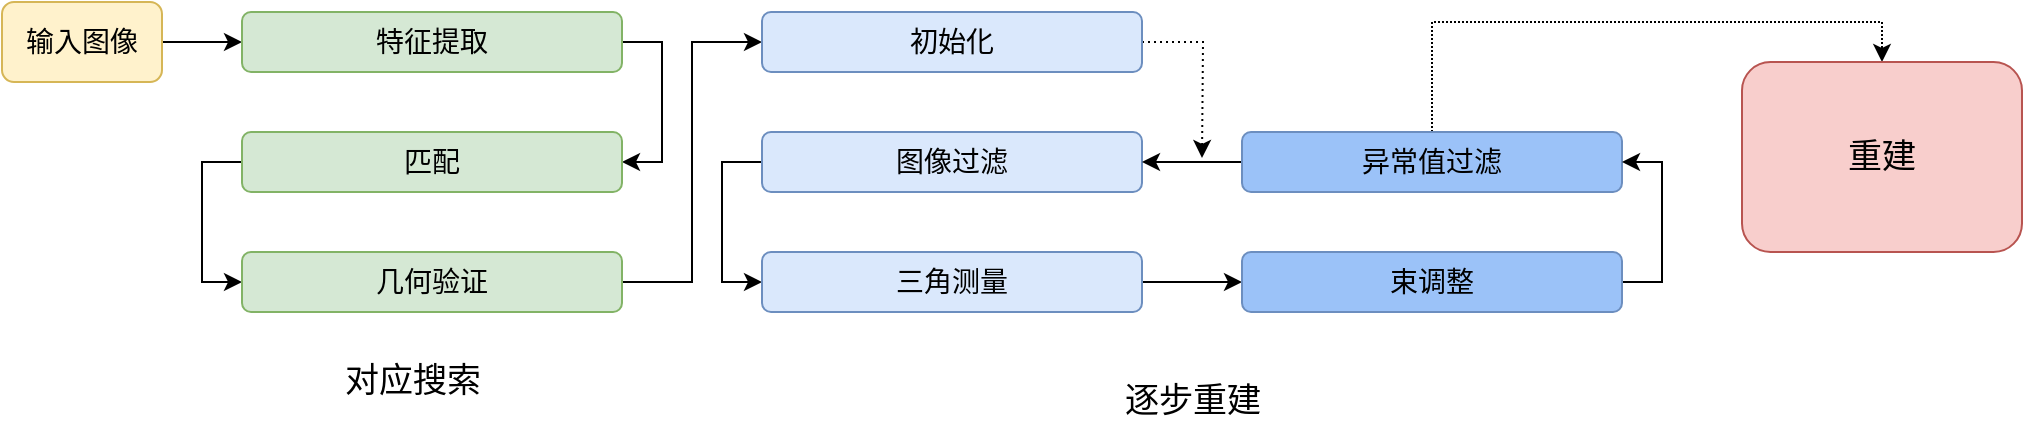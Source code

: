 <mxfile version="24.0.7" type="github">
  <diagram name="第 1 页" id="1K9Wr5PapQiu9WoFy6UW">
    <mxGraphModel dx="1195" dy="615" grid="1" gridSize="10" guides="1" tooltips="1" connect="1" arrows="1" fold="1" page="1" pageScale="1" pageWidth="827" pageHeight="1169" math="0" shadow="0">
      <root>
        <mxCell id="0" />
        <mxCell id="1" parent="0" />
        <mxCell id="mvngjl2Wi5XTwGVjHKzV-18" style="edgeStyle=orthogonalEdgeStyle;rounded=0;orthogonalLoop=1;jettySize=auto;html=1;entryX=0;entryY=0.5;entryDx=0;entryDy=0;" edge="1" parent="1" source="mvngjl2Wi5XTwGVjHKzV-1" target="mvngjl2Wi5XTwGVjHKzV-4">
          <mxGeometry relative="1" as="geometry" />
        </mxCell>
        <mxCell id="mvngjl2Wi5XTwGVjHKzV-1" value="&lt;font style=&quot;font-size: 14px;&quot;&gt;输入图像&lt;/font&gt;" style="rounded=1;whiteSpace=wrap;html=1;fillColor=#fff2cc;strokeColor=#d6b656;" vertex="1" parent="1">
          <mxGeometry x="50" y="185" width="80" height="40" as="geometry" />
        </mxCell>
        <mxCell id="mvngjl2Wi5XTwGVjHKzV-15" style="edgeStyle=orthogonalEdgeStyle;rounded=0;orthogonalLoop=1;jettySize=auto;html=1;exitX=1;exitY=0.5;exitDx=0;exitDy=0;entryX=1;entryY=0.5;entryDx=0;entryDy=0;" edge="1" parent="1" source="mvngjl2Wi5XTwGVjHKzV-4" target="mvngjl2Wi5XTwGVjHKzV-11">
          <mxGeometry relative="1" as="geometry" />
        </mxCell>
        <mxCell id="mvngjl2Wi5XTwGVjHKzV-4" value="&lt;font style=&quot;font-size: 14px;&quot;&gt;特征提取&lt;/font&gt;" style="rounded=1;whiteSpace=wrap;html=1;fillColor=#d5e8d4;strokeColor=#82b366;" vertex="1" parent="1">
          <mxGeometry x="170" y="190" width="190" height="30" as="geometry" />
        </mxCell>
        <mxCell id="mvngjl2Wi5XTwGVjHKzV-16" style="edgeStyle=orthogonalEdgeStyle;rounded=0;orthogonalLoop=1;jettySize=auto;html=1;exitX=0;exitY=0.5;exitDx=0;exitDy=0;entryX=0;entryY=0.5;entryDx=0;entryDy=0;" edge="1" parent="1" source="mvngjl2Wi5XTwGVjHKzV-11" target="mvngjl2Wi5XTwGVjHKzV-12">
          <mxGeometry relative="1" as="geometry" />
        </mxCell>
        <mxCell id="mvngjl2Wi5XTwGVjHKzV-11" value="&lt;font style=&quot;font-size: 14px;&quot;&gt;匹配&lt;/font&gt;" style="rounded=1;whiteSpace=wrap;html=1;fillColor=#d5e8d4;strokeColor=#82b366;" vertex="1" parent="1">
          <mxGeometry x="170" y="250" width="190" height="30" as="geometry" />
        </mxCell>
        <mxCell id="mvngjl2Wi5XTwGVjHKzV-20" style="edgeStyle=orthogonalEdgeStyle;rounded=0;orthogonalLoop=1;jettySize=auto;html=1;exitX=1;exitY=0.5;exitDx=0;exitDy=0;entryX=0;entryY=0.5;entryDx=0;entryDy=0;" edge="1" parent="1" source="mvngjl2Wi5XTwGVjHKzV-12" target="mvngjl2Wi5XTwGVjHKzV-19">
          <mxGeometry relative="1" as="geometry" />
        </mxCell>
        <mxCell id="mvngjl2Wi5XTwGVjHKzV-12" value="&lt;span style=&quot;font-size: 14px;&quot;&gt;几何验证&lt;/span&gt;" style="rounded=1;whiteSpace=wrap;html=1;fillColor=#d5e8d4;strokeColor=#82b366;" vertex="1" parent="1">
          <mxGeometry x="170" y="310" width="190" height="30" as="geometry" />
        </mxCell>
        <mxCell id="mvngjl2Wi5XTwGVjHKzV-23" style="edgeStyle=orthogonalEdgeStyle;rounded=0;orthogonalLoop=1;jettySize=auto;html=1;exitX=1;exitY=0.5;exitDx=0;exitDy=0;dashed=1;dashPattern=1 2;" edge="1" parent="1" source="mvngjl2Wi5XTwGVjHKzV-19">
          <mxGeometry relative="1" as="geometry">
            <mxPoint x="650" y="263" as="targetPoint" />
          </mxGeometry>
        </mxCell>
        <mxCell id="mvngjl2Wi5XTwGVjHKzV-19" value="&lt;font style=&quot;font-size: 14px;&quot;&gt;初始化&lt;/font&gt;" style="rounded=1;whiteSpace=wrap;html=1;fillColor=#dae8fc;strokeColor=#6c8ebf;" vertex="1" parent="1">
          <mxGeometry x="430" y="190" width="190" height="30" as="geometry" />
        </mxCell>
        <mxCell id="mvngjl2Wi5XTwGVjHKzV-28" style="edgeStyle=orthogonalEdgeStyle;rounded=0;orthogonalLoop=1;jettySize=auto;html=1;exitX=0;exitY=0.5;exitDx=0;exitDy=0;entryX=0;entryY=0.5;entryDx=0;entryDy=0;" edge="1" parent="1" source="mvngjl2Wi5XTwGVjHKzV-21" target="mvngjl2Wi5XTwGVjHKzV-22">
          <mxGeometry relative="1" as="geometry" />
        </mxCell>
        <mxCell id="mvngjl2Wi5XTwGVjHKzV-21" value="&lt;span style=&quot;font-size: 14px;&quot;&gt;图像过滤&lt;/span&gt;" style="rounded=1;whiteSpace=wrap;html=1;fillColor=#dae8fc;strokeColor=#6c8ebf;" vertex="1" parent="1">
          <mxGeometry x="430" y="250" width="190" height="30" as="geometry" />
        </mxCell>
        <mxCell id="mvngjl2Wi5XTwGVjHKzV-29" style="edgeStyle=orthogonalEdgeStyle;rounded=0;orthogonalLoop=1;jettySize=auto;html=1;exitX=1;exitY=0.5;exitDx=0;exitDy=0;entryX=0;entryY=0.5;entryDx=0;entryDy=0;" edge="1" parent="1" source="mvngjl2Wi5XTwGVjHKzV-22" target="mvngjl2Wi5XTwGVjHKzV-25">
          <mxGeometry relative="1" as="geometry" />
        </mxCell>
        <mxCell id="mvngjl2Wi5XTwGVjHKzV-22" value="&lt;span style=&quot;font-size: 14px;&quot;&gt;三角测量&lt;/span&gt;" style="rounded=1;whiteSpace=wrap;html=1;fillColor=#dae8fc;strokeColor=#6c8ebf;" vertex="1" parent="1">
          <mxGeometry x="430" y="310" width="190" height="30" as="geometry" />
        </mxCell>
        <mxCell id="mvngjl2Wi5XTwGVjHKzV-26" style="edgeStyle=orthogonalEdgeStyle;rounded=0;orthogonalLoop=1;jettySize=auto;html=1;exitX=0;exitY=0.5;exitDx=0;exitDy=0;entryX=1;entryY=0.5;entryDx=0;entryDy=0;" edge="1" parent="1" source="mvngjl2Wi5XTwGVjHKzV-24" target="mvngjl2Wi5XTwGVjHKzV-21">
          <mxGeometry relative="1" as="geometry" />
        </mxCell>
        <mxCell id="mvngjl2Wi5XTwGVjHKzV-31" style="edgeStyle=orthogonalEdgeStyle;rounded=0;orthogonalLoop=1;jettySize=auto;html=1;exitX=0.5;exitY=0;exitDx=0;exitDy=0;entryX=0.5;entryY=0;entryDx=0;entryDy=0;dashed=1;dashPattern=1 1;" edge="1" parent="1" source="mvngjl2Wi5XTwGVjHKzV-24" target="mvngjl2Wi5XTwGVjHKzV-32">
          <mxGeometry relative="1" as="geometry">
            <mxPoint x="765" y="200" as="targetPoint" />
          </mxGeometry>
        </mxCell>
        <mxCell id="mvngjl2Wi5XTwGVjHKzV-24" value="&lt;span style=&quot;font-size: 14px;&quot;&gt;异常值过滤&lt;/span&gt;" style="rounded=1;whiteSpace=wrap;html=1;fillColor=#9bc2f8;strokeColor=#6c8ebf;" vertex="1" parent="1">
          <mxGeometry x="670" y="250" width="190" height="30" as="geometry" />
        </mxCell>
        <mxCell id="mvngjl2Wi5XTwGVjHKzV-30" style="edgeStyle=orthogonalEdgeStyle;rounded=0;orthogonalLoop=1;jettySize=auto;html=1;exitX=1;exitY=0.5;exitDx=0;exitDy=0;entryX=1;entryY=0.5;entryDx=0;entryDy=0;" edge="1" parent="1" source="mvngjl2Wi5XTwGVjHKzV-25" target="mvngjl2Wi5XTwGVjHKzV-24">
          <mxGeometry relative="1" as="geometry" />
        </mxCell>
        <mxCell id="mvngjl2Wi5XTwGVjHKzV-25" value="&lt;span style=&quot;font-size: 14px;&quot;&gt;束调整&lt;/span&gt;" style="rounded=1;whiteSpace=wrap;html=1;fillColor=#9bc2f8;strokeColor=#6c8ebf;" vertex="1" parent="1">
          <mxGeometry x="670" y="310" width="190" height="30" as="geometry" />
        </mxCell>
        <mxCell id="mvngjl2Wi5XTwGVjHKzV-32" value="&lt;font style=&quot;font-size: 17px;&quot;&gt;重建&lt;/font&gt;" style="rounded=1;whiteSpace=wrap;html=1;fillColor=#f8cecc;strokeColor=#b85450;" vertex="1" parent="1">
          <mxGeometry x="920" y="215" width="140" height="95" as="geometry" />
        </mxCell>
        <mxCell id="mvngjl2Wi5XTwGVjHKzV-34" value="&lt;font style=&quot;font-size: 17px;&quot;&gt;逐步重建&lt;/font&gt;" style="text;html=1;align=center;verticalAlign=middle;resizable=0;points=[];autosize=1;strokeColor=none;fillColor=none;" vertex="1" parent="1">
          <mxGeometry x="600" y="370" width="90" height="30" as="geometry" />
        </mxCell>
        <mxCell id="mvngjl2Wi5XTwGVjHKzV-35" value="&lt;font style=&quot;font-size: 17px;&quot;&gt;对应搜索&lt;/font&gt;" style="text;html=1;align=center;verticalAlign=middle;resizable=0;points=[];autosize=1;strokeColor=none;fillColor=none;" vertex="1" parent="1">
          <mxGeometry x="210" y="360" width="90" height="30" as="geometry" />
        </mxCell>
      </root>
    </mxGraphModel>
  </diagram>
</mxfile>

